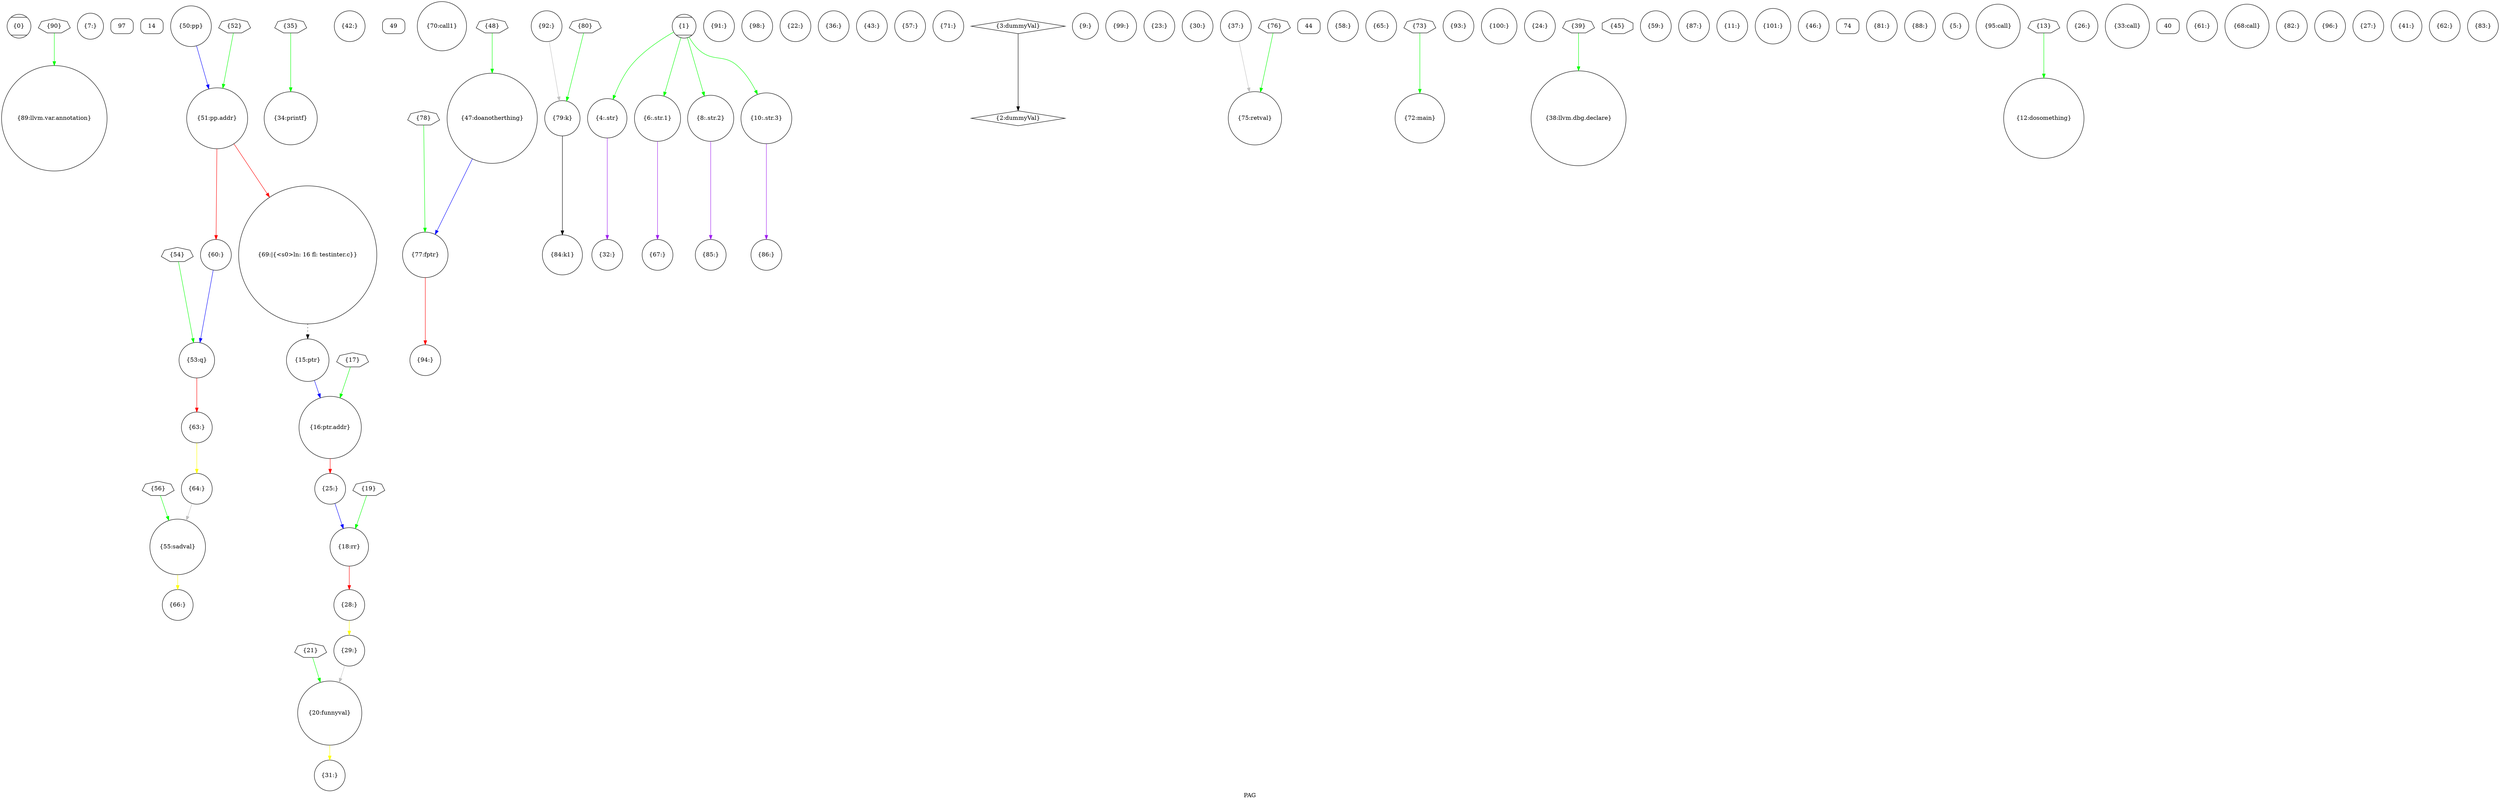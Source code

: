 digraph "PAG" {
	label="PAG";

	Node0x6054fb0 [shape=record,shape=Mcircle,label="{0}"];
	Node0x605e1b0 [shape=record,shape=septagon,label="{90}"];
	Node0x605e1b0 -> Node0x605a290[color=green];
	Node0x60590b0 [shape=record,shape=circle,label="{7:}"];
	Node0x605b540 [shape=record,shape=Mrecord,label="{97}"];
	Node0x605b610 [shape=record,shape=Mrecord,label="{14}"];
	Node0x605e4b0 [shape=record,shape=septagon,label="{21}"];
	Node0x605e4b0 -> Node0x605a9e0[color=green];
	Node0x60599a0 [shape=record,shape=circle,label="{28:}"];
	Node0x60599a0 -> Node0x605ab80[color=yellow];
	Node0x605e0b0 [shape=record,shape=septagon,label="{35}"];
	Node0x605e0b0 -> Node0x605c300[color=green];
	Node0x6048390 [shape=record,shape=circle,label="{42:}"];
	Node0x605b6e0 [shape=record,shape=Mrecord,label="{49}"];
	Node0x605e6b0 [shape=record,shape=septagon,label="{56}"];
	Node0x605e6b0 -> Node0x605c7e0[color=green];
	Node0x605c980 [shape=record,shape=circle,label="{63:}"];
	Node0x605c980 -> Node0x605a1c0[color=yellow];
	Node0x605bd50 [shape=record,shape=circle,label="{70:call1}"];
	Node0x605d000 [shape=record,shape=circle,label="{77:fptr}"];
	Node0x605d000 -> Node0x605cd90[color=red];
	Node0x605b130 [shape=record,shape=circle,label="{84:k1}"];
	Node0x6047d70 [shape=record,shape=Mcircle,label="{1}"];
	Node0x6047d70 -> Node0x605c090[color=green];
	Node0x6047d70 -> Node0x605c710[color=green];
	Node0x6047d70 -> Node0x605ce60[color=green];
	Node0x6047d70 -> Node0x605ca50[color=green];
	Node0x605ccc0 [shape=record,shape=circle,label="{91:}"];
	Node0x605ce60 [shape=record,shape=circle,label="{8:.str.2}"];
	Node0x605ce60 -> Node0x605d1a0[color=purple];
	Node0x60598d0 [shape=record,shape=circle,label="{98:}"];
	Node0x6048530 [shape=record,shape=circle,label="{15:ptr}"];
	Node0x6048530 -> Node0x6059730[color=blue];
	Node0x6059c10 [shape=record,shape=circle,label="{22:}"];
	Node0x605ab80 [shape=record,shape=circle,label="{29:}"];
	Node0x605ab80 -> Node0x605a9e0[color=grey];
	Node0x6059250 [shape=record,shape=circle,label="{36:}"];
	Node0x6048460 [shape=record,shape=circle,label="{43:}"];
	Node0x60486d0 [shape=record,shape=circle,label="{50:pp}"];
	Node0x60486d0 -> Node0x605c160[color=blue];
	Node0x6059660 [shape=record,shape=circle,label="{57:}"];
	Node0x605a1c0 [shape=record,shape=circle,label="{64:}"];
	Node0x605a1c0 -> Node0x605c7e0[color=grey];
	Node0x605a770 [shape=record,shape=circle,label="{71:}"];
	Node0x605e9b0 [shape=record,shape=septagon,label="{78}"];
	Node0x605e9b0 -> Node0x605d000[color=green];
	Node0x605d1a0 [shape=record,shape=circle,label="{85:}"];
	Node0x6047e40 [shape=record,shape=diamond,label="{2:dummyVal}"];
	Node0x605c4a0 [shape=record,shape=circle,label="{92:}"];
	Node0x605c4a0 -> Node0x6048600[color=grey];
	Node0x6059800 [shape=record,shape=circle,label="{9:}"];
	Node0x605a430 [shape=record,shape=circle,label="{99:}"];
	Node0x6059730 [shape=record,shape=circle,label="{16:ptr.addr}"];
	Node0x6059730 -> Node0x605aec0[color=red];
	Node0x6059ce0 [shape=record,shape=circle,label="{23:}"];
	Node0x605ac50 [shape=record,shape=circle,label="{30:}"];
	Node0x605cbf0 [shape=record,shape=circle,label="{37:}"];
	Node0x605cbf0 -> Node0x605c8b0[color=grey];
	Node0x605b470 [shape=record,shape=Mrecord,label="{44}"];
	Node0x605c160 [shape=record,shape=circle,label="{51:pp.addr}"];
	Node0x605c160 -> Node0x605af90[color=red];
	Node0x605c160 -> Node0x605c640[color=red];
	Node0x605adf0 [shape=record,shape=circle,label="{58:}"];
	Node0x6059590 [shape=record,shape=circle,label="{65:}"];
	Node0x6059180 [shape=record,shape=circle,label="{72:main}"];
	Node0x6048600 [shape=record,shape=circle,label="{79:k}"];
	Node0x6048600 -> Node0x605b130[color=black];
	Node0x605cb20 [shape=record,shape=circle,label="{86:}"];
	Node0x6056110 [shape=record,shape=diamond,label="{3:dummyVal}"];
	Node0x6056110 -> Node0x6047e40[color=black];
	Node0x605a360 [shape=record,shape=circle,label="{93:}"];
	Node0x605ca50 [shape=record,shape=circle,label="{10:.str.3}"];
	Node0x605ca50 -> Node0x605cb20[color=purple];
	Node0x605a020 [shape=record,shape=circle,label="{100:}"];
	Node0x605deb0 [shape=record,shape=septagon,label="{17}"];
	Node0x605deb0 -> Node0x6059730[color=green];
	Node0x605bfc0 [shape=record,shape=circle,label="{24:}"];
	Node0x6059a70 [shape=record,shape=circle,label="{31:}"];
	Node0x605b3a0 [shape=record,shape=circle,label="{38:llvm.dbg.declare}"];
	Node0x605b880 [shape=record,shape=octagon,label="{45}"];
	Node0x605dfb0 [shape=record,shape=septagon,label="{52}"];
	Node0x605dfb0 -> Node0x605c160[color=green];
	Node0x605a0f0 [shape=record,shape=circle,label="{59:}"];
	Node0x6059f50 [shape=record,shape=circle,label="{66:}"];
	Node0x605ddb0 [shape=record,shape=septagon,label="{73}"];
	Node0x605ddb0 -> Node0x6059180[color=green];
	Node0x605dcb0 [shape=record,shape=septagon,label="{80}"];
	Node0x605dcb0 -> Node0x6048600[color=green];
	Node0x605d0d0 [shape=record,shape=circle,label="{87:}"];
	Node0x605c090 [shape=record,shape=circle,label="{4:.str}"];
	Node0x605c090 -> Node0x6059b40[color=purple];
	Node0x605cd90 [shape=record,shape=circle,label="{94:}"];
	Node0x60594c0 [shape=record,shape=circle,label="{11:}"];
	Node0x605a840 [shape=record,shape=circle,label="{101:}"];
	Node0x605a500 [shape=record,shape=circle,label="{18:rr}"];
	Node0x605a500 -> Node0x60599a0[color=red];
	Node0x605aec0 [shape=record,shape=circle,label="{25:}"];
	Node0x605aec0 -> Node0x605a500[color=blue];
	Node0x6059b40 [shape=record,shape=circle,label="{32:}"];
	Node0x605eab0 [shape=record,shape=septagon,label="{39}"];
	Node0x605eab0 -> Node0x605b3a0[color=green];
	Node0x6059e80 [shape=record,shape=circle,label="{46:}"];
	Node0x605aab0 [shape=record,shape=circle,label="{53:q}"];
	Node0x605aab0 -> Node0x605c980[color=red];
	Node0x605af90 [shape=record,shape=circle,label="{60:}"];
	Node0x605af90 -> Node0x605aab0[color=blue];
	Node0x6059320 [shape=record,shape=circle,label="{67:}"];
	Node0x605eb80 [shape=record,shape=Mrecord,label="{74}"];
	Node0x605bef0 [shape=record,shape=circle,label="{81:}"];
	Node0x605be20 [shape=record,shape=circle,label="{88:}"];
	Node0x605a910 [shape=record,shape=circle,label="{5:}"];
	Node0x605c3d0 [shape=record,shape=circle,label="{95:call}"];
	Node0x605a6a0 [shape=record,shape=circle,label="{12:dosomething}"];
	Node0x605e2b0 [shape=record,shape=septagon,label="{19}"];
	Node0x605e2b0 -> Node0x605a500[color=green];
	Node0x6059db0 [shape=record,shape=circle,label="{26:}"];
	Node0x605c570 [shape=record,shape=circle,label="{33:call}"];
	Node0x605b7b0 [shape=record,shape=Mrecord,label="{40}"];
	Node0x605b060 [shape=record,shape=circle,label="{47:doanotherthing}"];
	Node0x605b060 -> Node0x605d000[color=blue];
	Node0x605e5b0 [shape=record,shape=septagon,label="{54}"];
	Node0x605e5b0 -> Node0x605aab0[color=green];
	Node0x605ad20 [shape=record,shape=circle,label="{61:}"];
	Node0x605b2d0 [shape=record,shape=circle,label="{68:call}"];
	Node0x605c8b0 [shape=record,shape=circle,label="{75:retval}"];
	Node0x60593f0 [shape=record,shape=circle,label="{82:}"];
	Node0x605a290 [shape=record,shape=circle,label="{89:llvm.var.annotation}"];
	Node0x605c710 [shape=record,shape=circle,label="{6:.str.1}"];
	Node0x605c710 -> Node0x6059320[color=purple];
	Node0x605b200 [shape=record,shape=circle,label="{96:}"];
	Node0x605e3b0 [shape=record,shape=septagon,label="{13}"];
	Node0x605e3b0 -> Node0x605a6a0[color=green];
	Node0x605a9e0 [shape=record,shape=circle,label="{20:funnyval}"];
	Node0x605a9e0 -> Node0x6059a70[color=yellow];
	Node0x605cf30 [shape=record,shape=circle,label="{27:}"];
	Node0x605c300 [shape=record,shape=circle,label="{34:printf}"];
	Node0x605a5d0 [shape=record,shape=circle,label="{41:}"];
	Node0x605e8b0 [shape=record,shape=septagon,label="{48}"];
	Node0x605e8b0 -> Node0x605b060[color=green];
	Node0x605c7e0 [shape=record,shape=circle,label="{55:sadval}"];
	Node0x605c7e0 -> Node0x6059f50[color=yellow];
	Node0x605c230 [shape=record,shape=circle,label="{62:}"];
	Node0x605c640 [shape=record,shape=circle,label="{69:|{<s0>ln: 16 fl: testinter.c}}"];
	Node0x605c640:s0 -> Node0x6048530[color=black,style=dotted];
	Node0x605e7b0 [shape=record,shape=septagon,label="{76}"];
	Node0x605e7b0 -> Node0x605c8b0[color=green];
	Node0x605bc80 [shape=record,shape=circle,label="{83:}"];
}
